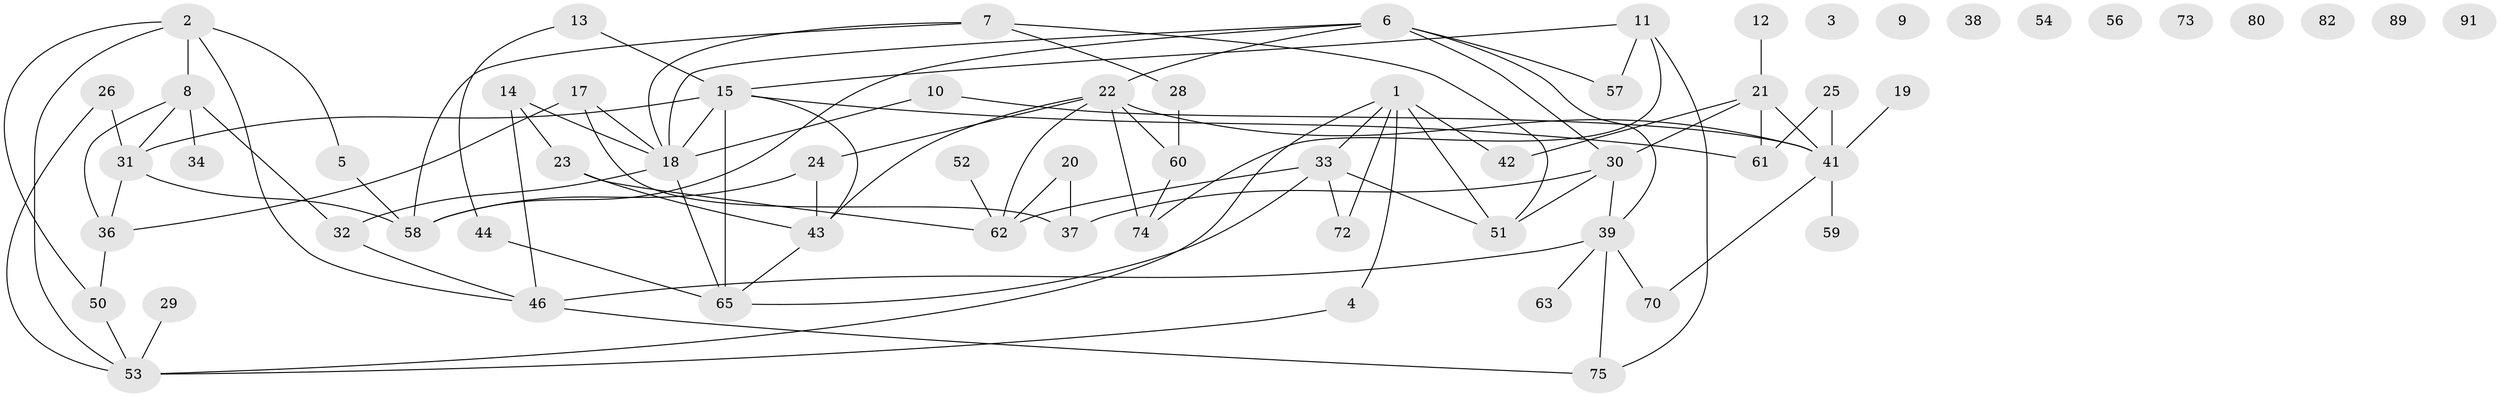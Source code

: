 // Generated by graph-tools (version 1.1) at 2025/23/03/03/25 07:23:27]
// undirected, 64 vertices, 95 edges
graph export_dot {
graph [start="1"]
  node [color=gray90,style=filled];
  1 [super="+77"];
  2 [super="+45"];
  3;
  4;
  5;
  6 [super="+35"];
  7 [super="+81"];
  8 [super="+79"];
  9 [super="+93"];
  10;
  11 [super="+66"];
  12;
  13;
  14 [super="+16"];
  15 [super="+48"];
  17 [super="+40"];
  18 [super="+69"];
  19;
  20;
  21 [super="+55"];
  22 [super="+67"];
  23 [super="+68"];
  24;
  25 [super="+27"];
  26;
  28;
  29;
  30 [super="+47"];
  31 [super="+96"];
  32;
  33 [super="+85"];
  34;
  36;
  37;
  38;
  39 [super="+88"];
  41 [super="+94"];
  42;
  43 [super="+49"];
  44 [super="+71"];
  46 [super="+87"];
  50 [super="+92"];
  51 [super="+86"];
  52 [super="+64"];
  53 [super="+78"];
  54;
  56;
  57;
  58 [super="+76"];
  59 [super="+83"];
  60;
  61;
  62 [super="+90"];
  63;
  65 [super="+84"];
  70;
  72;
  73;
  74 [super="+95"];
  75;
  80;
  82;
  89;
  91;
  1 -- 42;
  1 -- 72;
  1 -- 53;
  1 -- 51;
  1 -- 4;
  1 -- 33;
  2 -- 46;
  2 -- 50;
  2 -- 8 [weight=2];
  2 -- 5;
  2 -- 53;
  4 -- 53;
  5 -- 58;
  6 -- 18;
  6 -- 39;
  6 -- 57;
  6 -- 22;
  6 -- 30;
  6 -- 58;
  7 -- 51;
  7 -- 58;
  7 -- 28;
  7 -- 18;
  8 -- 31;
  8 -- 32;
  8 -- 34;
  8 -- 36;
  10 -- 41;
  10 -- 18;
  11 -- 57;
  11 -- 75;
  11 -- 15;
  11 -- 74;
  12 -- 21;
  13 -- 44;
  13 -- 15;
  14 -- 46;
  14 -- 18;
  14 -- 23;
  15 -- 31 [weight=2];
  15 -- 61;
  15 -- 65;
  15 -- 18;
  15 -- 43;
  17 -- 18;
  17 -- 37;
  17 -- 36;
  18 -- 32;
  18 -- 65;
  19 -- 41;
  20 -- 37;
  20 -- 62;
  21 -- 41;
  21 -- 42;
  21 -- 61;
  21 -- 30;
  22 -- 60;
  22 -- 62;
  22 -- 24;
  22 -- 41;
  22 -- 43;
  22 -- 74;
  23 -- 62;
  23 -- 43;
  24 -- 58;
  24 -- 43;
  25 -- 61;
  25 -- 41;
  26 -- 53;
  26 -- 31;
  28 -- 60;
  29 -- 53;
  30 -- 39;
  30 -- 51;
  30 -- 37;
  31 -- 36;
  31 -- 58;
  32 -- 46;
  33 -- 72;
  33 -- 51;
  33 -- 65;
  33 -- 62;
  36 -- 50;
  39 -- 46;
  39 -- 63;
  39 -- 75;
  39 -- 70;
  41 -- 59;
  41 -- 70;
  43 -- 65;
  44 -- 65;
  46 -- 75;
  50 -- 53;
  52 -- 62;
  60 -- 74;
}
